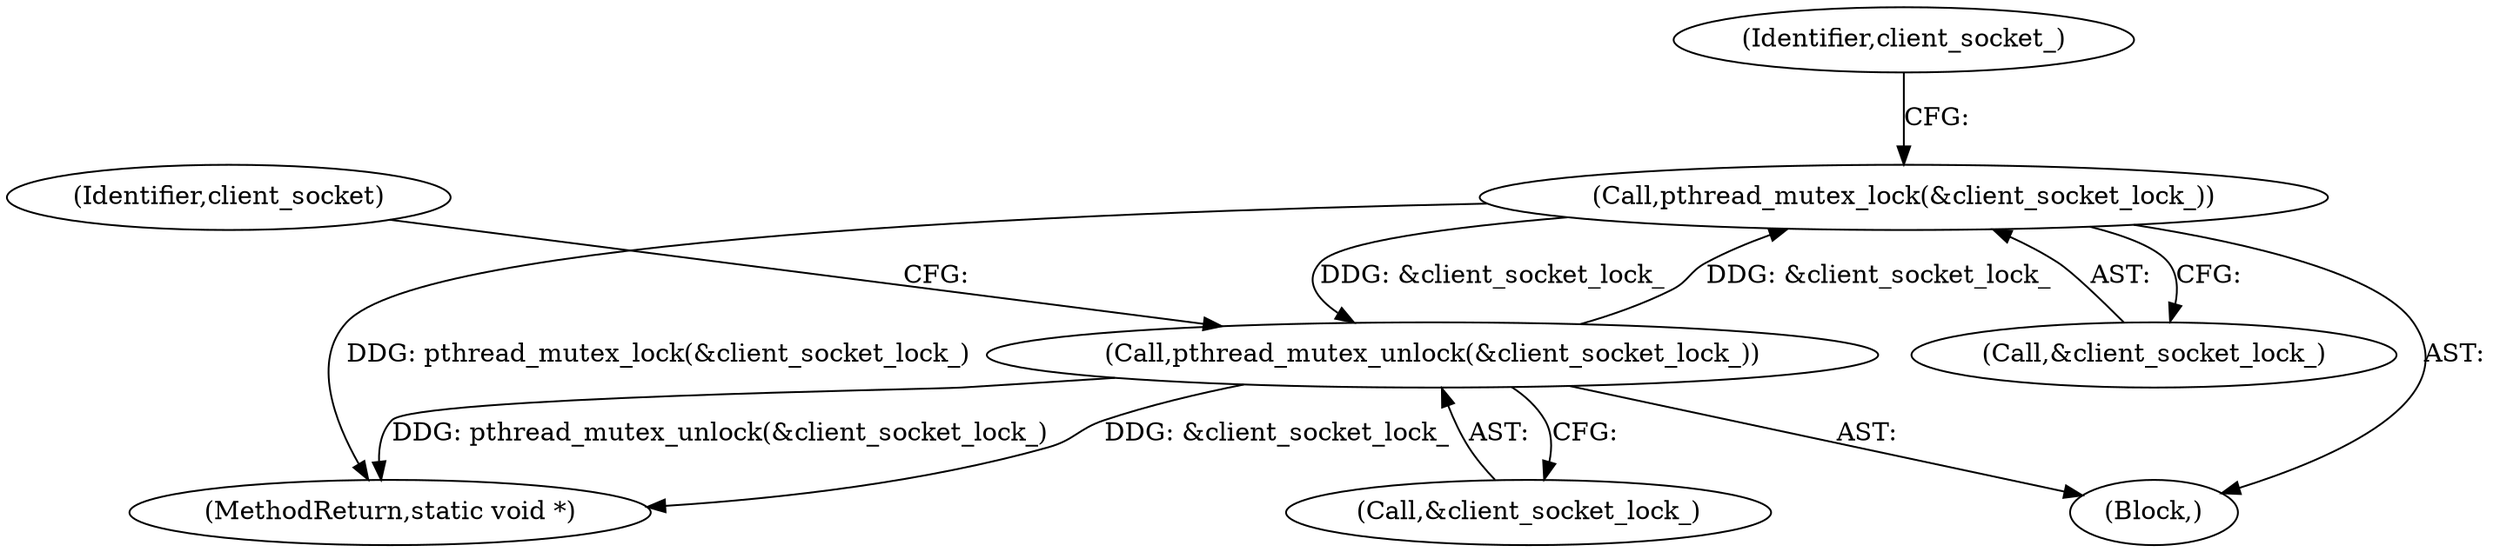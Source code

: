 digraph "0_Android_472271b153c5dc53c28beac55480a8d8434b2d5c_52@API" {
"1000238" [label="(Call,pthread_mutex_lock(&client_socket_lock_))"];
"1000253" [label="(Call,pthread_mutex_unlock(&client_socket_lock_))"];
"1000238" [label="(Call,pthread_mutex_lock(&client_socket_lock_))"];
"1000238" [label="(Call,pthread_mutex_lock(&client_socket_lock_))"];
"1000243" [label="(Identifier,client_socket_)"];
"1000253" [label="(Call,pthread_mutex_unlock(&client_socket_lock_))"];
"1000239" [label="(Call,&client_socket_lock_)"];
"1000254" [label="(Call,&client_socket_lock_)"];
"1000207" [label="(Block,)"];
"1000262" [label="(MethodReturn,static void *)"];
"1000210" [label="(Identifier,client_socket)"];
"1000238" -> "1000207"  [label="AST: "];
"1000238" -> "1000239"  [label="CFG: "];
"1000239" -> "1000238"  [label="AST: "];
"1000243" -> "1000238"  [label="CFG: "];
"1000238" -> "1000262"  [label="DDG: pthread_mutex_lock(&client_socket_lock_)"];
"1000253" -> "1000238"  [label="DDG: &client_socket_lock_"];
"1000238" -> "1000253"  [label="DDG: &client_socket_lock_"];
"1000253" -> "1000207"  [label="AST: "];
"1000253" -> "1000254"  [label="CFG: "];
"1000254" -> "1000253"  [label="AST: "];
"1000210" -> "1000253"  [label="CFG: "];
"1000253" -> "1000262"  [label="DDG: pthread_mutex_unlock(&client_socket_lock_)"];
"1000253" -> "1000262"  [label="DDG: &client_socket_lock_"];
}
